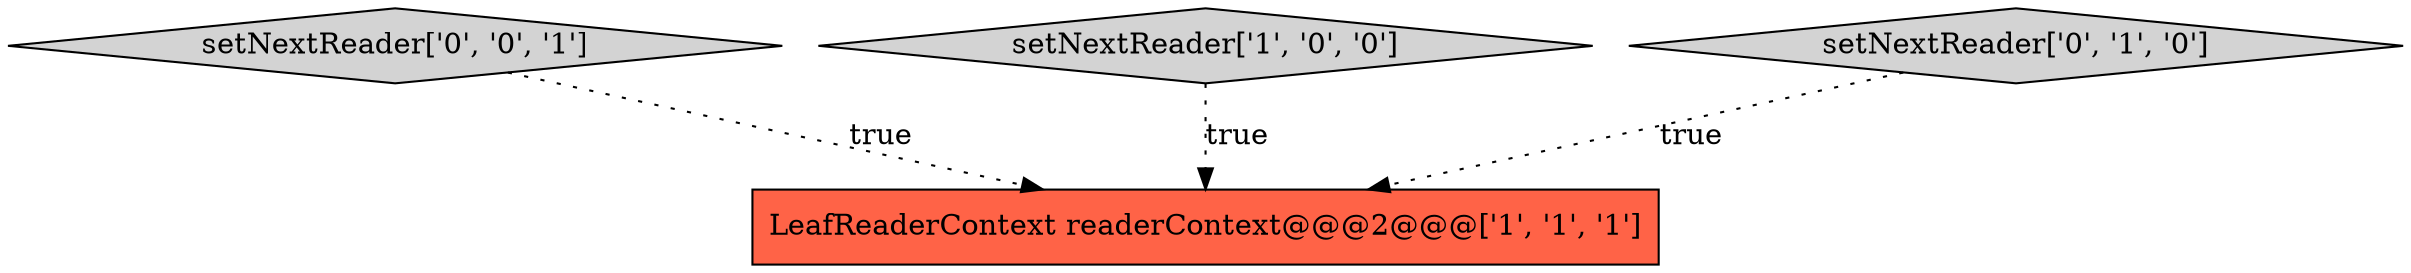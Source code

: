 digraph {
3 [style = filled, label = "setNextReader['0', '0', '1']", fillcolor = lightgray, shape = diamond image = "AAA0AAABBB3BBB"];
1 [style = filled, label = "setNextReader['1', '0', '0']", fillcolor = lightgray, shape = diamond image = "AAA0AAABBB1BBB"];
0 [style = filled, label = "LeafReaderContext readerContext@@@2@@@['1', '1', '1']", fillcolor = tomato, shape = box image = "AAA0AAABBB1BBB"];
2 [style = filled, label = "setNextReader['0', '1', '0']", fillcolor = lightgray, shape = diamond image = "AAA0AAABBB2BBB"];
2->0 [style = dotted, label="true"];
3->0 [style = dotted, label="true"];
1->0 [style = dotted, label="true"];
}
